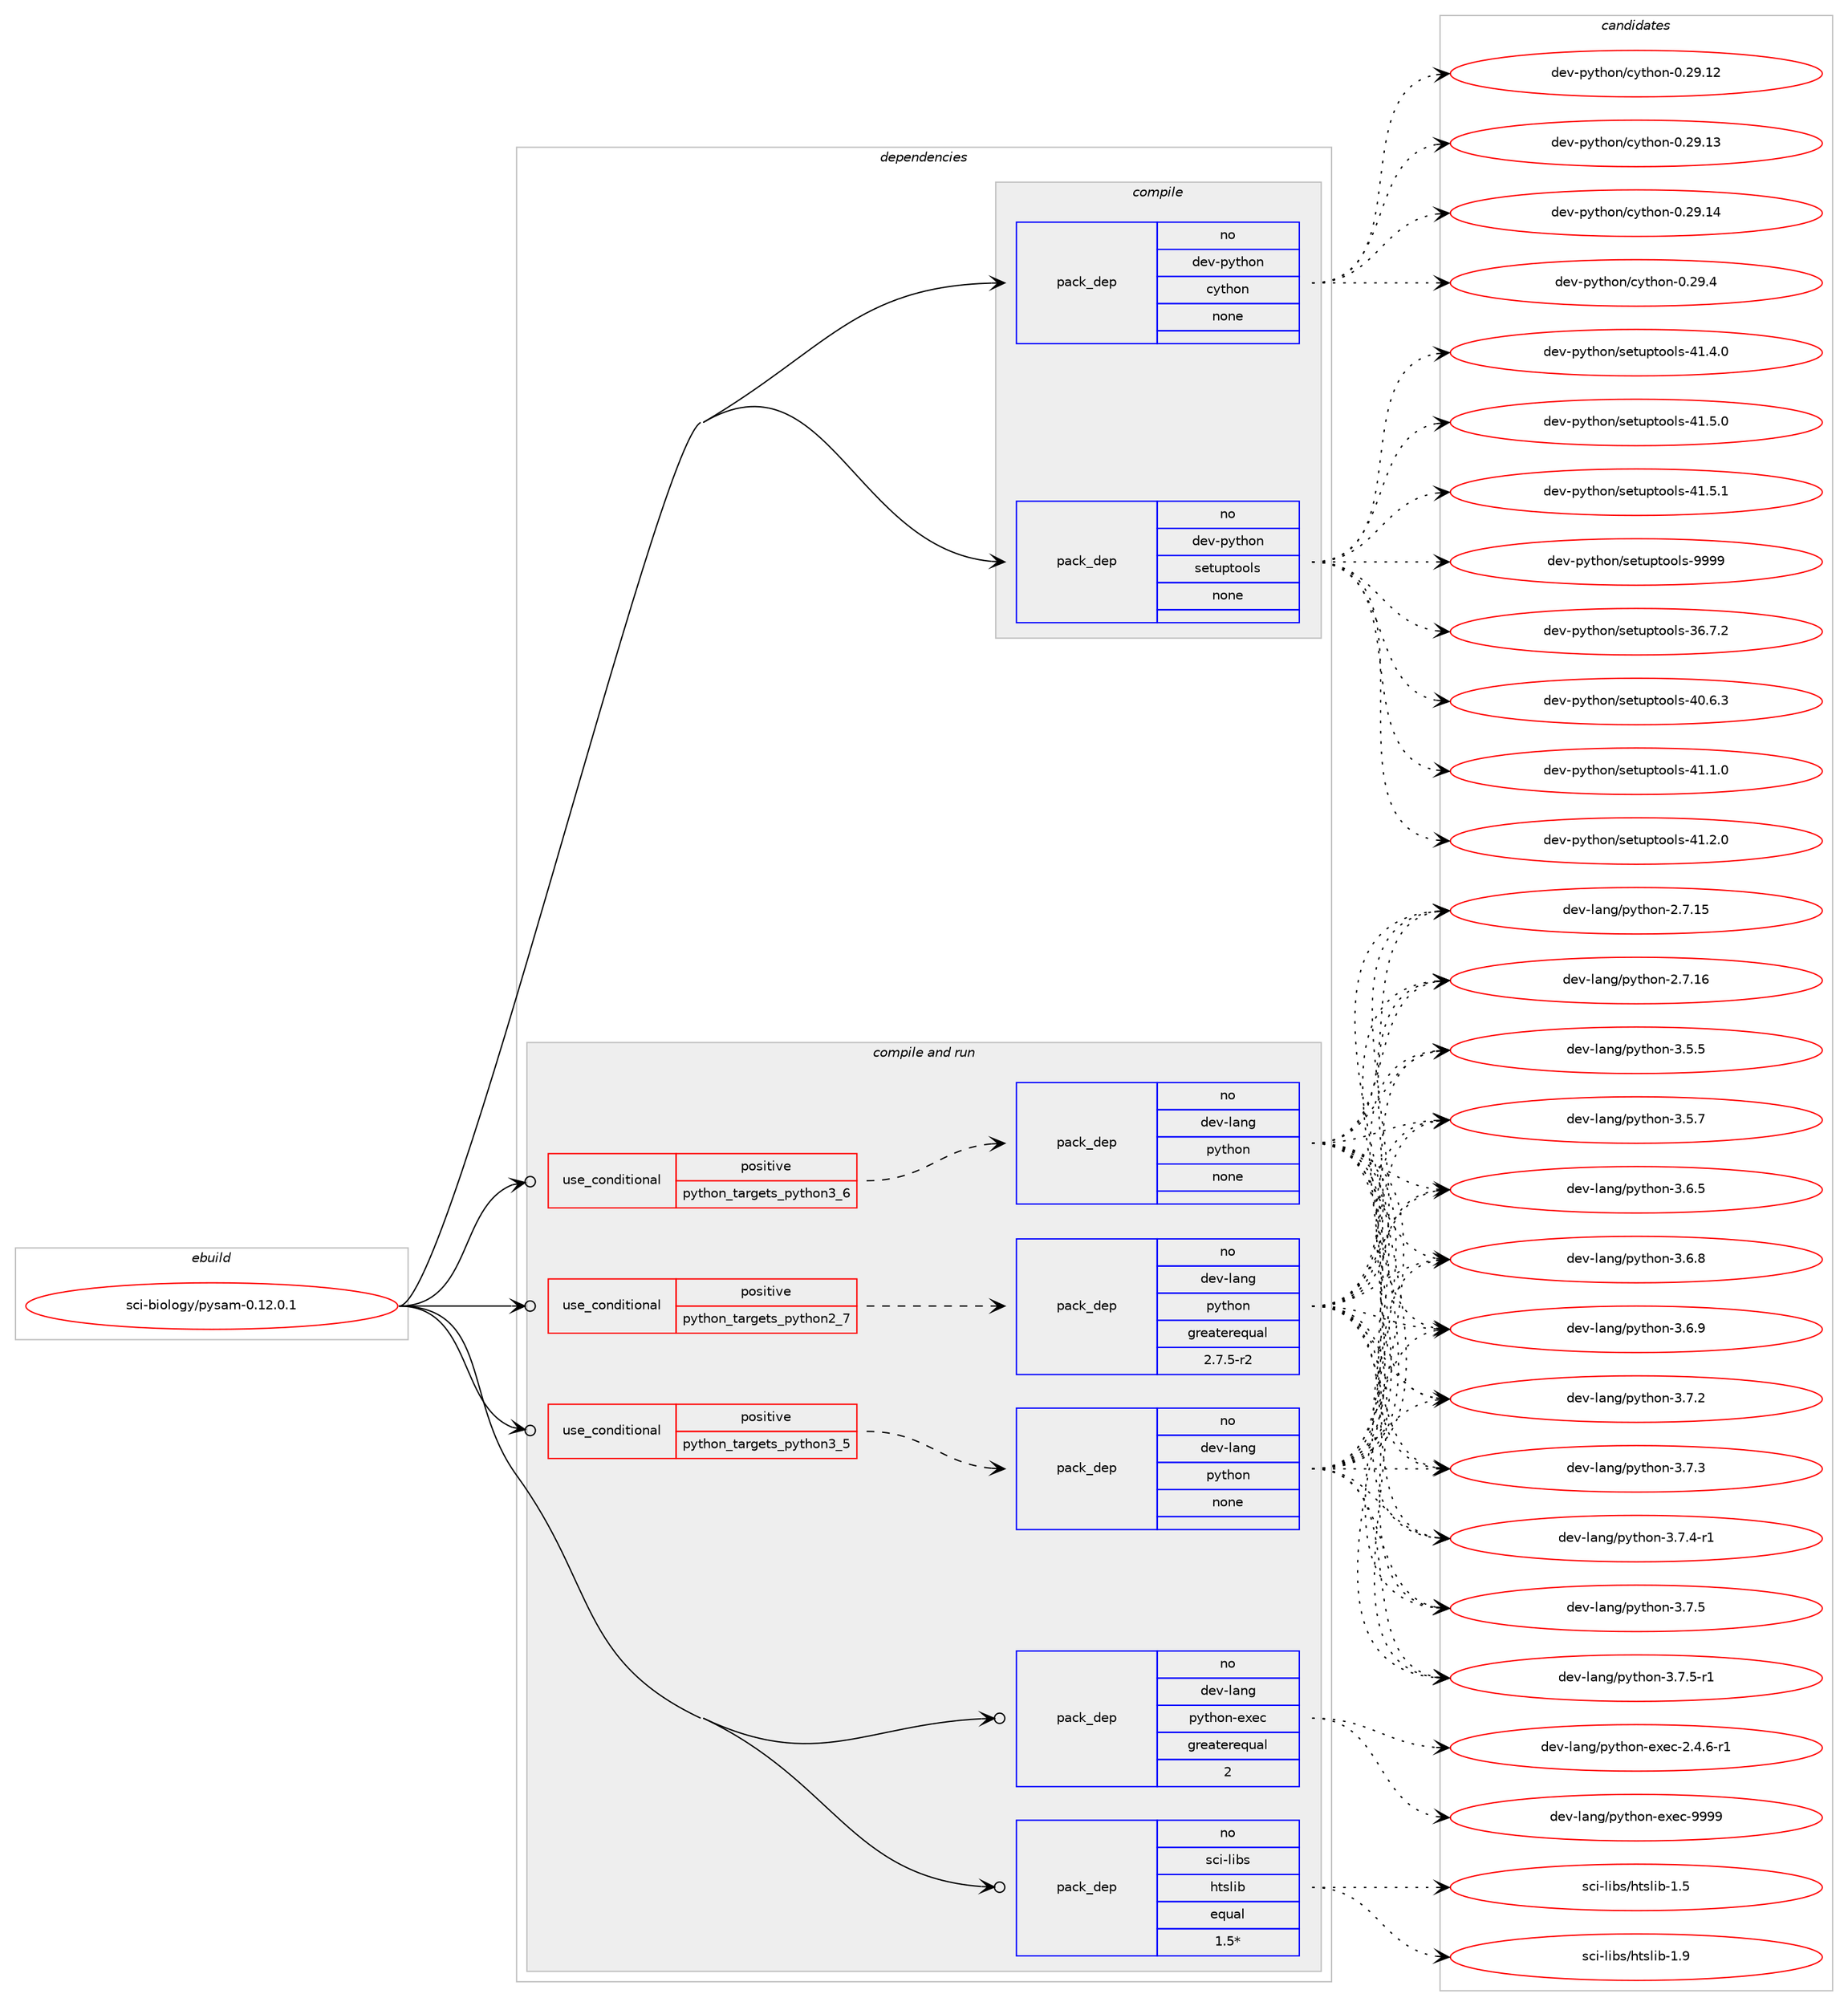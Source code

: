 digraph prolog {

# *************
# Graph options
# *************

newrank=true;
concentrate=true;
compound=true;
graph [rankdir=LR,fontname=Helvetica,fontsize=10,ranksep=1.5];#, ranksep=2.5, nodesep=0.2];
edge  [arrowhead=vee];
node  [fontname=Helvetica,fontsize=10];

# **********
# The ebuild
# **********

subgraph cluster_leftcol {
color=gray;
rank=same;
label=<<i>ebuild</i>>;
id [label="sci-biology/pysam-0.12.0.1", color=red, width=4, href="../sci-biology/pysam-0.12.0.1.svg"];
}

# ****************
# The dependencies
# ****************

subgraph cluster_midcol {
color=gray;
label=<<i>dependencies</i>>;
subgraph cluster_compile {
fillcolor="#eeeeee";
style=filled;
label=<<i>compile</i>>;
subgraph pack628833 {
dependency850622 [label=<<TABLE BORDER="0" CELLBORDER="1" CELLSPACING="0" CELLPADDING="4" WIDTH="220"><TR><TD ROWSPAN="6" CELLPADDING="30">pack_dep</TD></TR><TR><TD WIDTH="110">no</TD></TR><TR><TD>dev-python</TD></TR><TR><TD>cython</TD></TR><TR><TD>none</TD></TR><TR><TD></TD></TR></TABLE>>, shape=none, color=blue];
}
id:e -> dependency850622:w [weight=20,style="solid",arrowhead="vee"];
subgraph pack628834 {
dependency850623 [label=<<TABLE BORDER="0" CELLBORDER="1" CELLSPACING="0" CELLPADDING="4" WIDTH="220"><TR><TD ROWSPAN="6" CELLPADDING="30">pack_dep</TD></TR><TR><TD WIDTH="110">no</TD></TR><TR><TD>dev-python</TD></TR><TR><TD>setuptools</TD></TR><TR><TD>none</TD></TR><TR><TD></TD></TR></TABLE>>, shape=none, color=blue];
}
id:e -> dependency850623:w [weight=20,style="solid",arrowhead="vee"];
}
subgraph cluster_compileandrun {
fillcolor="#eeeeee";
style=filled;
label=<<i>compile and run</i>>;
subgraph cond206793 {
dependency850624 [label=<<TABLE BORDER="0" CELLBORDER="1" CELLSPACING="0" CELLPADDING="4"><TR><TD ROWSPAN="3" CELLPADDING="10">use_conditional</TD></TR><TR><TD>positive</TD></TR><TR><TD>python_targets_python2_7</TD></TR></TABLE>>, shape=none, color=red];
subgraph pack628835 {
dependency850625 [label=<<TABLE BORDER="0" CELLBORDER="1" CELLSPACING="0" CELLPADDING="4" WIDTH="220"><TR><TD ROWSPAN="6" CELLPADDING="30">pack_dep</TD></TR><TR><TD WIDTH="110">no</TD></TR><TR><TD>dev-lang</TD></TR><TR><TD>python</TD></TR><TR><TD>greaterequal</TD></TR><TR><TD>2.7.5-r2</TD></TR></TABLE>>, shape=none, color=blue];
}
dependency850624:e -> dependency850625:w [weight=20,style="dashed",arrowhead="vee"];
}
id:e -> dependency850624:w [weight=20,style="solid",arrowhead="odotvee"];
subgraph cond206794 {
dependency850626 [label=<<TABLE BORDER="0" CELLBORDER="1" CELLSPACING="0" CELLPADDING="4"><TR><TD ROWSPAN="3" CELLPADDING="10">use_conditional</TD></TR><TR><TD>positive</TD></TR><TR><TD>python_targets_python3_5</TD></TR></TABLE>>, shape=none, color=red];
subgraph pack628836 {
dependency850627 [label=<<TABLE BORDER="0" CELLBORDER="1" CELLSPACING="0" CELLPADDING="4" WIDTH="220"><TR><TD ROWSPAN="6" CELLPADDING="30">pack_dep</TD></TR><TR><TD WIDTH="110">no</TD></TR><TR><TD>dev-lang</TD></TR><TR><TD>python</TD></TR><TR><TD>none</TD></TR><TR><TD></TD></TR></TABLE>>, shape=none, color=blue];
}
dependency850626:e -> dependency850627:w [weight=20,style="dashed",arrowhead="vee"];
}
id:e -> dependency850626:w [weight=20,style="solid",arrowhead="odotvee"];
subgraph cond206795 {
dependency850628 [label=<<TABLE BORDER="0" CELLBORDER="1" CELLSPACING="0" CELLPADDING="4"><TR><TD ROWSPAN="3" CELLPADDING="10">use_conditional</TD></TR><TR><TD>positive</TD></TR><TR><TD>python_targets_python3_6</TD></TR></TABLE>>, shape=none, color=red];
subgraph pack628837 {
dependency850629 [label=<<TABLE BORDER="0" CELLBORDER="1" CELLSPACING="0" CELLPADDING="4" WIDTH="220"><TR><TD ROWSPAN="6" CELLPADDING="30">pack_dep</TD></TR><TR><TD WIDTH="110">no</TD></TR><TR><TD>dev-lang</TD></TR><TR><TD>python</TD></TR><TR><TD>none</TD></TR><TR><TD></TD></TR></TABLE>>, shape=none, color=blue];
}
dependency850628:e -> dependency850629:w [weight=20,style="dashed",arrowhead="vee"];
}
id:e -> dependency850628:w [weight=20,style="solid",arrowhead="odotvee"];
subgraph pack628838 {
dependency850630 [label=<<TABLE BORDER="0" CELLBORDER="1" CELLSPACING="0" CELLPADDING="4" WIDTH="220"><TR><TD ROWSPAN="6" CELLPADDING="30">pack_dep</TD></TR><TR><TD WIDTH="110">no</TD></TR><TR><TD>dev-lang</TD></TR><TR><TD>python-exec</TD></TR><TR><TD>greaterequal</TD></TR><TR><TD>2</TD></TR></TABLE>>, shape=none, color=blue];
}
id:e -> dependency850630:w [weight=20,style="solid",arrowhead="odotvee"];
subgraph pack628839 {
dependency850631 [label=<<TABLE BORDER="0" CELLBORDER="1" CELLSPACING="0" CELLPADDING="4" WIDTH="220"><TR><TD ROWSPAN="6" CELLPADDING="30">pack_dep</TD></TR><TR><TD WIDTH="110">no</TD></TR><TR><TD>sci-libs</TD></TR><TR><TD>htslib</TD></TR><TR><TD>equal</TD></TR><TR><TD>1.5*</TD></TR></TABLE>>, shape=none, color=blue];
}
id:e -> dependency850631:w [weight=20,style="solid",arrowhead="odotvee"];
}
subgraph cluster_run {
fillcolor="#eeeeee";
style=filled;
label=<<i>run</i>>;
}
}

# **************
# The candidates
# **************

subgraph cluster_choices {
rank=same;
color=gray;
label=<<i>candidates</i>>;

subgraph choice628833 {
color=black;
nodesep=1;
choice1001011184511212111610411111047991211161041111104548465057464950 [label="dev-python/cython-0.29.12", color=red, width=4,href="../dev-python/cython-0.29.12.svg"];
choice1001011184511212111610411111047991211161041111104548465057464951 [label="dev-python/cython-0.29.13", color=red, width=4,href="../dev-python/cython-0.29.13.svg"];
choice1001011184511212111610411111047991211161041111104548465057464952 [label="dev-python/cython-0.29.14", color=red, width=4,href="../dev-python/cython-0.29.14.svg"];
choice10010111845112121116104111110479912111610411111045484650574652 [label="dev-python/cython-0.29.4", color=red, width=4,href="../dev-python/cython-0.29.4.svg"];
dependency850622:e -> choice1001011184511212111610411111047991211161041111104548465057464950:w [style=dotted,weight="100"];
dependency850622:e -> choice1001011184511212111610411111047991211161041111104548465057464951:w [style=dotted,weight="100"];
dependency850622:e -> choice1001011184511212111610411111047991211161041111104548465057464952:w [style=dotted,weight="100"];
dependency850622:e -> choice10010111845112121116104111110479912111610411111045484650574652:w [style=dotted,weight="100"];
}
subgraph choice628834 {
color=black;
nodesep=1;
choice100101118451121211161041111104711510111611711211611111110811545515446554650 [label="dev-python/setuptools-36.7.2", color=red, width=4,href="../dev-python/setuptools-36.7.2.svg"];
choice100101118451121211161041111104711510111611711211611111110811545524846544651 [label="dev-python/setuptools-40.6.3", color=red, width=4,href="../dev-python/setuptools-40.6.3.svg"];
choice100101118451121211161041111104711510111611711211611111110811545524946494648 [label="dev-python/setuptools-41.1.0", color=red, width=4,href="../dev-python/setuptools-41.1.0.svg"];
choice100101118451121211161041111104711510111611711211611111110811545524946504648 [label="dev-python/setuptools-41.2.0", color=red, width=4,href="../dev-python/setuptools-41.2.0.svg"];
choice100101118451121211161041111104711510111611711211611111110811545524946524648 [label="dev-python/setuptools-41.4.0", color=red, width=4,href="../dev-python/setuptools-41.4.0.svg"];
choice100101118451121211161041111104711510111611711211611111110811545524946534648 [label="dev-python/setuptools-41.5.0", color=red, width=4,href="../dev-python/setuptools-41.5.0.svg"];
choice100101118451121211161041111104711510111611711211611111110811545524946534649 [label="dev-python/setuptools-41.5.1", color=red, width=4,href="../dev-python/setuptools-41.5.1.svg"];
choice10010111845112121116104111110471151011161171121161111111081154557575757 [label="dev-python/setuptools-9999", color=red, width=4,href="../dev-python/setuptools-9999.svg"];
dependency850623:e -> choice100101118451121211161041111104711510111611711211611111110811545515446554650:w [style=dotted,weight="100"];
dependency850623:e -> choice100101118451121211161041111104711510111611711211611111110811545524846544651:w [style=dotted,weight="100"];
dependency850623:e -> choice100101118451121211161041111104711510111611711211611111110811545524946494648:w [style=dotted,weight="100"];
dependency850623:e -> choice100101118451121211161041111104711510111611711211611111110811545524946504648:w [style=dotted,weight="100"];
dependency850623:e -> choice100101118451121211161041111104711510111611711211611111110811545524946524648:w [style=dotted,weight="100"];
dependency850623:e -> choice100101118451121211161041111104711510111611711211611111110811545524946534648:w [style=dotted,weight="100"];
dependency850623:e -> choice100101118451121211161041111104711510111611711211611111110811545524946534649:w [style=dotted,weight="100"];
dependency850623:e -> choice10010111845112121116104111110471151011161171121161111111081154557575757:w [style=dotted,weight="100"];
}
subgraph choice628835 {
color=black;
nodesep=1;
choice10010111845108971101034711212111610411111045504655464953 [label="dev-lang/python-2.7.15", color=red, width=4,href="../dev-lang/python-2.7.15.svg"];
choice10010111845108971101034711212111610411111045504655464954 [label="dev-lang/python-2.7.16", color=red, width=4,href="../dev-lang/python-2.7.16.svg"];
choice100101118451089711010347112121116104111110455146534653 [label="dev-lang/python-3.5.5", color=red, width=4,href="../dev-lang/python-3.5.5.svg"];
choice100101118451089711010347112121116104111110455146534655 [label="dev-lang/python-3.5.7", color=red, width=4,href="../dev-lang/python-3.5.7.svg"];
choice100101118451089711010347112121116104111110455146544653 [label="dev-lang/python-3.6.5", color=red, width=4,href="../dev-lang/python-3.6.5.svg"];
choice100101118451089711010347112121116104111110455146544656 [label="dev-lang/python-3.6.8", color=red, width=4,href="../dev-lang/python-3.6.8.svg"];
choice100101118451089711010347112121116104111110455146544657 [label="dev-lang/python-3.6.9", color=red, width=4,href="../dev-lang/python-3.6.9.svg"];
choice100101118451089711010347112121116104111110455146554650 [label="dev-lang/python-3.7.2", color=red, width=4,href="../dev-lang/python-3.7.2.svg"];
choice100101118451089711010347112121116104111110455146554651 [label="dev-lang/python-3.7.3", color=red, width=4,href="../dev-lang/python-3.7.3.svg"];
choice1001011184510897110103471121211161041111104551465546524511449 [label="dev-lang/python-3.7.4-r1", color=red, width=4,href="../dev-lang/python-3.7.4-r1.svg"];
choice100101118451089711010347112121116104111110455146554653 [label="dev-lang/python-3.7.5", color=red, width=4,href="../dev-lang/python-3.7.5.svg"];
choice1001011184510897110103471121211161041111104551465546534511449 [label="dev-lang/python-3.7.5-r1", color=red, width=4,href="../dev-lang/python-3.7.5-r1.svg"];
dependency850625:e -> choice10010111845108971101034711212111610411111045504655464953:w [style=dotted,weight="100"];
dependency850625:e -> choice10010111845108971101034711212111610411111045504655464954:w [style=dotted,weight="100"];
dependency850625:e -> choice100101118451089711010347112121116104111110455146534653:w [style=dotted,weight="100"];
dependency850625:e -> choice100101118451089711010347112121116104111110455146534655:w [style=dotted,weight="100"];
dependency850625:e -> choice100101118451089711010347112121116104111110455146544653:w [style=dotted,weight="100"];
dependency850625:e -> choice100101118451089711010347112121116104111110455146544656:w [style=dotted,weight="100"];
dependency850625:e -> choice100101118451089711010347112121116104111110455146544657:w [style=dotted,weight="100"];
dependency850625:e -> choice100101118451089711010347112121116104111110455146554650:w [style=dotted,weight="100"];
dependency850625:e -> choice100101118451089711010347112121116104111110455146554651:w [style=dotted,weight="100"];
dependency850625:e -> choice1001011184510897110103471121211161041111104551465546524511449:w [style=dotted,weight="100"];
dependency850625:e -> choice100101118451089711010347112121116104111110455146554653:w [style=dotted,weight="100"];
dependency850625:e -> choice1001011184510897110103471121211161041111104551465546534511449:w [style=dotted,weight="100"];
}
subgraph choice628836 {
color=black;
nodesep=1;
choice10010111845108971101034711212111610411111045504655464953 [label="dev-lang/python-2.7.15", color=red, width=4,href="../dev-lang/python-2.7.15.svg"];
choice10010111845108971101034711212111610411111045504655464954 [label="dev-lang/python-2.7.16", color=red, width=4,href="../dev-lang/python-2.7.16.svg"];
choice100101118451089711010347112121116104111110455146534653 [label="dev-lang/python-3.5.5", color=red, width=4,href="../dev-lang/python-3.5.5.svg"];
choice100101118451089711010347112121116104111110455146534655 [label="dev-lang/python-3.5.7", color=red, width=4,href="../dev-lang/python-3.5.7.svg"];
choice100101118451089711010347112121116104111110455146544653 [label="dev-lang/python-3.6.5", color=red, width=4,href="../dev-lang/python-3.6.5.svg"];
choice100101118451089711010347112121116104111110455146544656 [label="dev-lang/python-3.6.8", color=red, width=4,href="../dev-lang/python-3.6.8.svg"];
choice100101118451089711010347112121116104111110455146544657 [label="dev-lang/python-3.6.9", color=red, width=4,href="../dev-lang/python-3.6.9.svg"];
choice100101118451089711010347112121116104111110455146554650 [label="dev-lang/python-3.7.2", color=red, width=4,href="../dev-lang/python-3.7.2.svg"];
choice100101118451089711010347112121116104111110455146554651 [label="dev-lang/python-3.7.3", color=red, width=4,href="../dev-lang/python-3.7.3.svg"];
choice1001011184510897110103471121211161041111104551465546524511449 [label="dev-lang/python-3.7.4-r1", color=red, width=4,href="../dev-lang/python-3.7.4-r1.svg"];
choice100101118451089711010347112121116104111110455146554653 [label="dev-lang/python-3.7.5", color=red, width=4,href="../dev-lang/python-3.7.5.svg"];
choice1001011184510897110103471121211161041111104551465546534511449 [label="dev-lang/python-3.7.5-r1", color=red, width=4,href="../dev-lang/python-3.7.5-r1.svg"];
dependency850627:e -> choice10010111845108971101034711212111610411111045504655464953:w [style=dotted,weight="100"];
dependency850627:e -> choice10010111845108971101034711212111610411111045504655464954:w [style=dotted,weight="100"];
dependency850627:e -> choice100101118451089711010347112121116104111110455146534653:w [style=dotted,weight="100"];
dependency850627:e -> choice100101118451089711010347112121116104111110455146534655:w [style=dotted,weight="100"];
dependency850627:e -> choice100101118451089711010347112121116104111110455146544653:w [style=dotted,weight="100"];
dependency850627:e -> choice100101118451089711010347112121116104111110455146544656:w [style=dotted,weight="100"];
dependency850627:e -> choice100101118451089711010347112121116104111110455146544657:w [style=dotted,weight="100"];
dependency850627:e -> choice100101118451089711010347112121116104111110455146554650:w [style=dotted,weight="100"];
dependency850627:e -> choice100101118451089711010347112121116104111110455146554651:w [style=dotted,weight="100"];
dependency850627:e -> choice1001011184510897110103471121211161041111104551465546524511449:w [style=dotted,weight="100"];
dependency850627:e -> choice100101118451089711010347112121116104111110455146554653:w [style=dotted,weight="100"];
dependency850627:e -> choice1001011184510897110103471121211161041111104551465546534511449:w [style=dotted,weight="100"];
}
subgraph choice628837 {
color=black;
nodesep=1;
choice10010111845108971101034711212111610411111045504655464953 [label="dev-lang/python-2.7.15", color=red, width=4,href="../dev-lang/python-2.7.15.svg"];
choice10010111845108971101034711212111610411111045504655464954 [label="dev-lang/python-2.7.16", color=red, width=4,href="../dev-lang/python-2.7.16.svg"];
choice100101118451089711010347112121116104111110455146534653 [label="dev-lang/python-3.5.5", color=red, width=4,href="../dev-lang/python-3.5.5.svg"];
choice100101118451089711010347112121116104111110455146534655 [label="dev-lang/python-3.5.7", color=red, width=4,href="../dev-lang/python-3.5.7.svg"];
choice100101118451089711010347112121116104111110455146544653 [label="dev-lang/python-3.6.5", color=red, width=4,href="../dev-lang/python-3.6.5.svg"];
choice100101118451089711010347112121116104111110455146544656 [label="dev-lang/python-3.6.8", color=red, width=4,href="../dev-lang/python-3.6.8.svg"];
choice100101118451089711010347112121116104111110455146544657 [label="dev-lang/python-3.6.9", color=red, width=4,href="../dev-lang/python-3.6.9.svg"];
choice100101118451089711010347112121116104111110455146554650 [label="dev-lang/python-3.7.2", color=red, width=4,href="../dev-lang/python-3.7.2.svg"];
choice100101118451089711010347112121116104111110455146554651 [label="dev-lang/python-3.7.3", color=red, width=4,href="../dev-lang/python-3.7.3.svg"];
choice1001011184510897110103471121211161041111104551465546524511449 [label="dev-lang/python-3.7.4-r1", color=red, width=4,href="../dev-lang/python-3.7.4-r1.svg"];
choice100101118451089711010347112121116104111110455146554653 [label="dev-lang/python-3.7.5", color=red, width=4,href="../dev-lang/python-3.7.5.svg"];
choice1001011184510897110103471121211161041111104551465546534511449 [label="dev-lang/python-3.7.5-r1", color=red, width=4,href="../dev-lang/python-3.7.5-r1.svg"];
dependency850629:e -> choice10010111845108971101034711212111610411111045504655464953:w [style=dotted,weight="100"];
dependency850629:e -> choice10010111845108971101034711212111610411111045504655464954:w [style=dotted,weight="100"];
dependency850629:e -> choice100101118451089711010347112121116104111110455146534653:w [style=dotted,weight="100"];
dependency850629:e -> choice100101118451089711010347112121116104111110455146534655:w [style=dotted,weight="100"];
dependency850629:e -> choice100101118451089711010347112121116104111110455146544653:w [style=dotted,weight="100"];
dependency850629:e -> choice100101118451089711010347112121116104111110455146544656:w [style=dotted,weight="100"];
dependency850629:e -> choice100101118451089711010347112121116104111110455146544657:w [style=dotted,weight="100"];
dependency850629:e -> choice100101118451089711010347112121116104111110455146554650:w [style=dotted,weight="100"];
dependency850629:e -> choice100101118451089711010347112121116104111110455146554651:w [style=dotted,weight="100"];
dependency850629:e -> choice1001011184510897110103471121211161041111104551465546524511449:w [style=dotted,weight="100"];
dependency850629:e -> choice100101118451089711010347112121116104111110455146554653:w [style=dotted,weight="100"];
dependency850629:e -> choice1001011184510897110103471121211161041111104551465546534511449:w [style=dotted,weight="100"];
}
subgraph choice628838 {
color=black;
nodesep=1;
choice10010111845108971101034711212111610411111045101120101994550465246544511449 [label="dev-lang/python-exec-2.4.6-r1", color=red, width=4,href="../dev-lang/python-exec-2.4.6-r1.svg"];
choice10010111845108971101034711212111610411111045101120101994557575757 [label="dev-lang/python-exec-9999", color=red, width=4,href="../dev-lang/python-exec-9999.svg"];
dependency850630:e -> choice10010111845108971101034711212111610411111045101120101994550465246544511449:w [style=dotted,weight="100"];
dependency850630:e -> choice10010111845108971101034711212111610411111045101120101994557575757:w [style=dotted,weight="100"];
}
subgraph choice628839 {
color=black;
nodesep=1;
choice115991054510810598115471041161151081059845494653 [label="sci-libs/htslib-1.5", color=red, width=4,href="../sci-libs/htslib-1.5.svg"];
choice115991054510810598115471041161151081059845494657 [label="sci-libs/htslib-1.9", color=red, width=4,href="../sci-libs/htslib-1.9.svg"];
dependency850631:e -> choice115991054510810598115471041161151081059845494653:w [style=dotted,weight="100"];
dependency850631:e -> choice115991054510810598115471041161151081059845494657:w [style=dotted,weight="100"];
}
}

}
